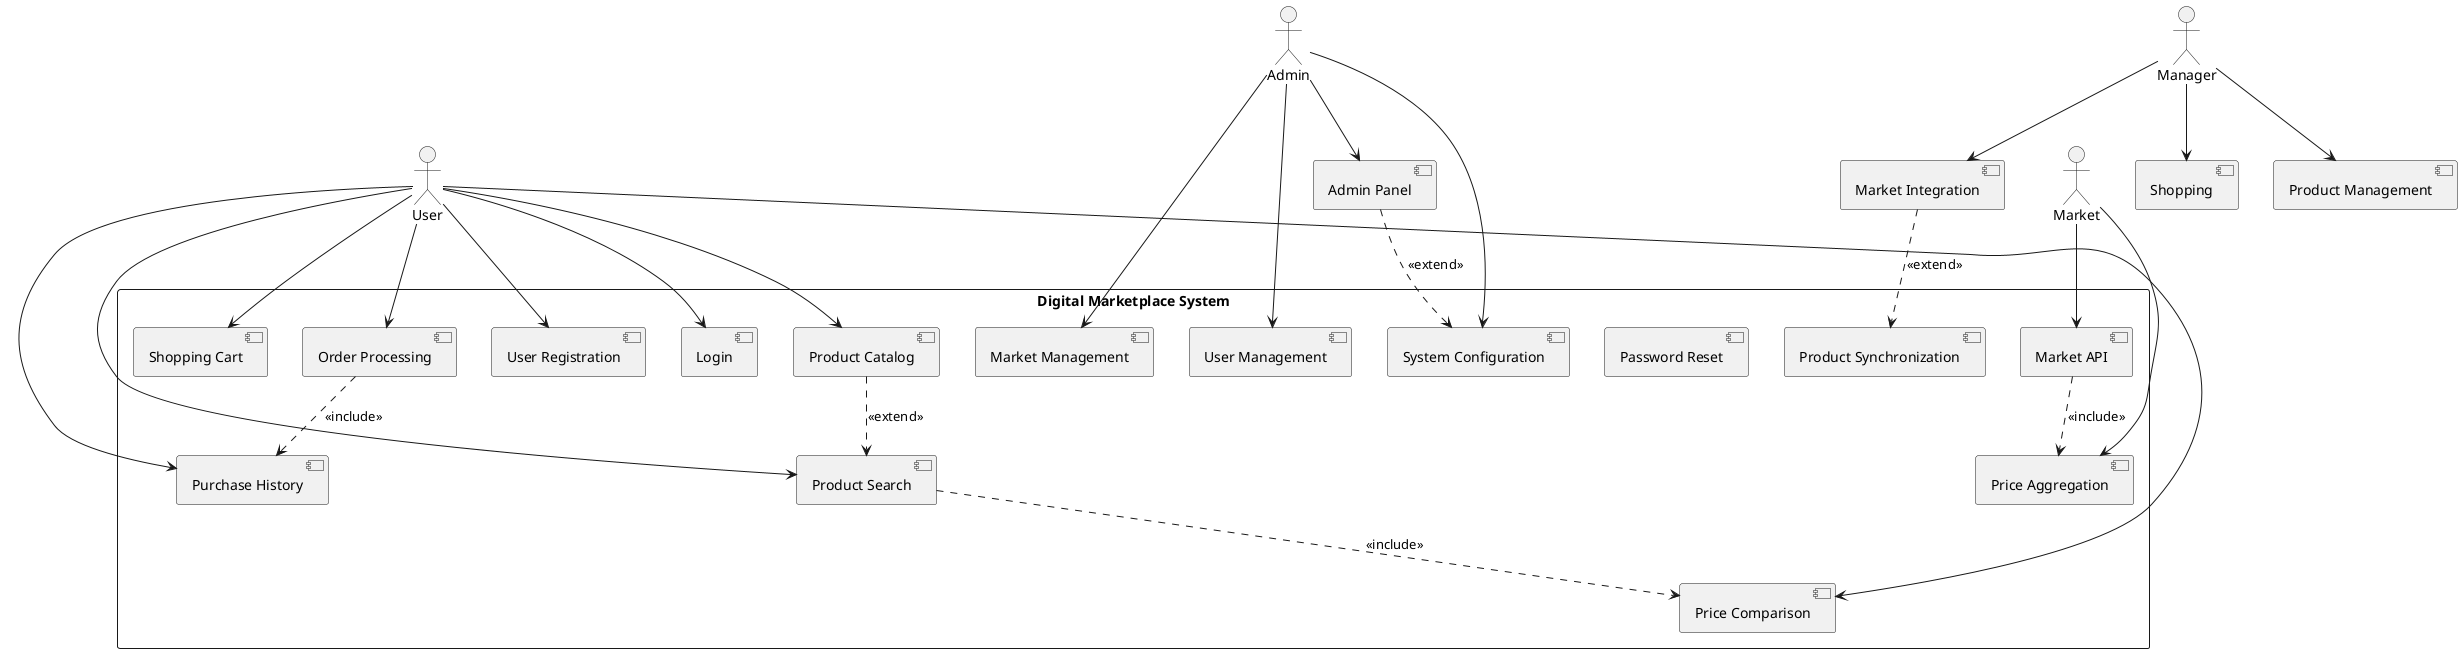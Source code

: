 @startuml
actor User as user
actor Manager as manager
actor Admin as admin
actor Market as market

rectangle "Digital Marketplace System" {
    [User Registration]
    [Login]
    [Password Reset]
    [Product Catalog]
    [Product Search]
    [Price Comparison]
    [Market API]
    [Price Aggregation]
    [Product Synchronization]
    [Shopping Cart]
    [Order Processing]
    [Purchase History]
    [User Management]
    [Market Management]
    [System Configuration]
}

user --> [User Registration]
user --> [Login]
user --> [Product Catalog]
user --> [Product Search]
user --> [Price Comparison]
user --> [Shopping Cart]
user --> [Order Processing]
user --> [Purchase History]

manager --> [Product Management]
manager --> [Market Integration]
manager --> [Shopping]

admin --> [Admin Panel]
admin --> [User Management]
admin --> [Market Management]
admin --> [System Configuration]

market --> [Market API]
market --> [Price Aggregation]

[Product Search] ..> [Price Comparison] : <<include>>
[Order Processing] ..> [Purchase History] : <<include>>
[Market API] ..> [Price Aggregation] : <<include>>

[Product Catalog] ..> [Product Search] : <<extend>>
[Market Integration] ..> [Product Synchronization] : <<extend>>
[Admin Panel] ..> [System Configuration] : <<extend>>
@enduml 